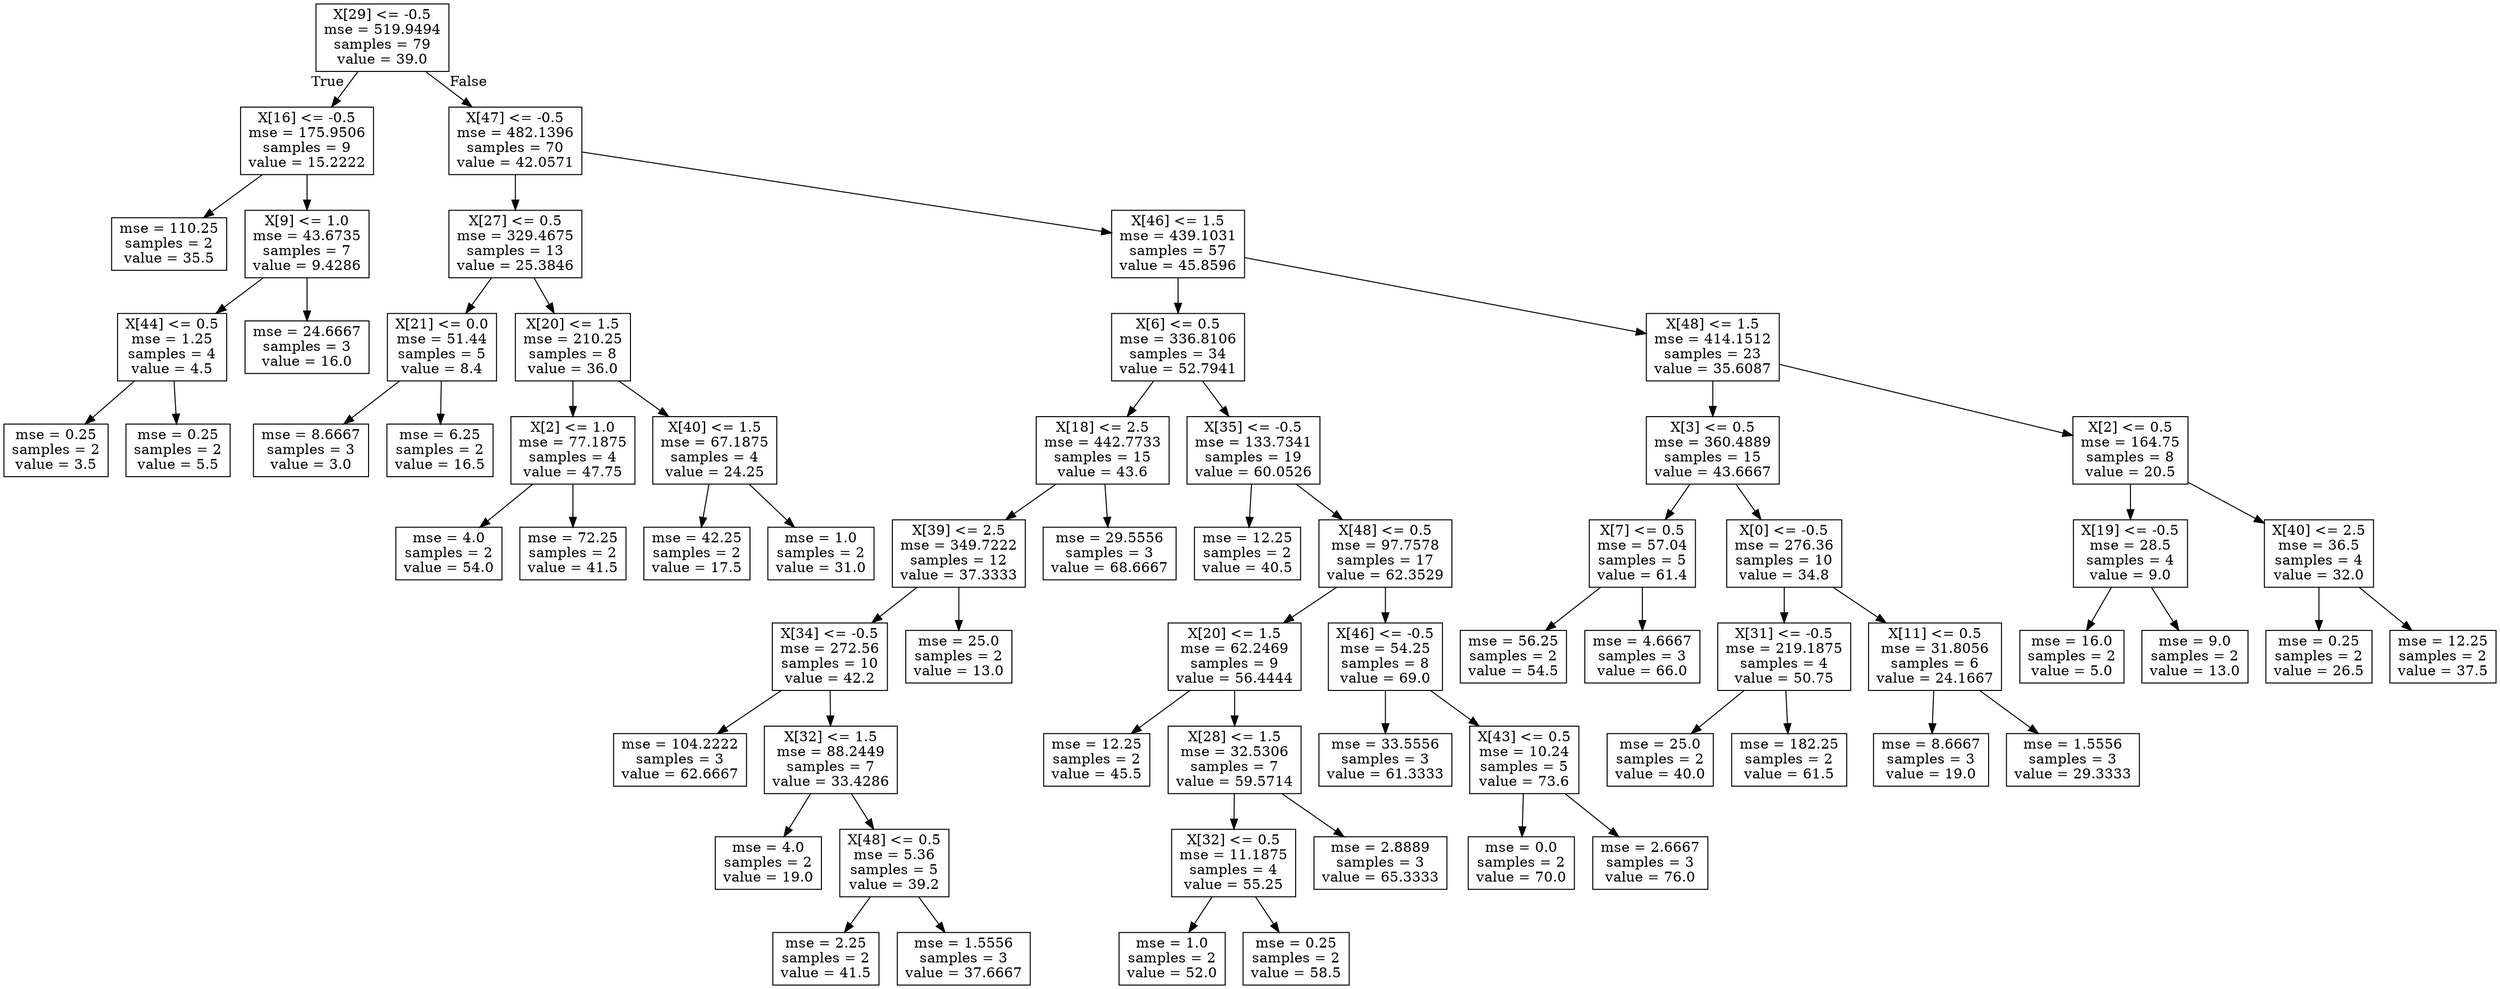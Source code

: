 digraph Tree {
node [shape=box] ;
0 [label="X[29] <= -0.5\nmse = 519.9494\nsamples = 79\nvalue = 39.0"] ;
1 [label="X[16] <= -0.5\nmse = 175.9506\nsamples = 9\nvalue = 15.2222"] ;
0 -> 1 [labeldistance=2.5, labelangle=45, headlabel="True"] ;
2 [label="mse = 110.25\nsamples = 2\nvalue = 35.5"] ;
1 -> 2 ;
3 [label="X[9] <= 1.0\nmse = 43.6735\nsamples = 7\nvalue = 9.4286"] ;
1 -> 3 ;
4 [label="X[44] <= 0.5\nmse = 1.25\nsamples = 4\nvalue = 4.5"] ;
3 -> 4 ;
5 [label="mse = 0.25\nsamples = 2\nvalue = 3.5"] ;
4 -> 5 ;
6 [label="mse = 0.25\nsamples = 2\nvalue = 5.5"] ;
4 -> 6 ;
7 [label="mse = 24.6667\nsamples = 3\nvalue = 16.0"] ;
3 -> 7 ;
8 [label="X[47] <= -0.5\nmse = 482.1396\nsamples = 70\nvalue = 42.0571"] ;
0 -> 8 [labeldistance=2.5, labelangle=-45, headlabel="False"] ;
9 [label="X[27] <= 0.5\nmse = 329.4675\nsamples = 13\nvalue = 25.3846"] ;
8 -> 9 ;
10 [label="X[21] <= 0.0\nmse = 51.44\nsamples = 5\nvalue = 8.4"] ;
9 -> 10 ;
11 [label="mse = 8.6667\nsamples = 3\nvalue = 3.0"] ;
10 -> 11 ;
12 [label="mse = 6.25\nsamples = 2\nvalue = 16.5"] ;
10 -> 12 ;
13 [label="X[20] <= 1.5\nmse = 210.25\nsamples = 8\nvalue = 36.0"] ;
9 -> 13 ;
14 [label="X[2] <= 1.0\nmse = 77.1875\nsamples = 4\nvalue = 47.75"] ;
13 -> 14 ;
15 [label="mse = 4.0\nsamples = 2\nvalue = 54.0"] ;
14 -> 15 ;
16 [label="mse = 72.25\nsamples = 2\nvalue = 41.5"] ;
14 -> 16 ;
17 [label="X[40] <= 1.5\nmse = 67.1875\nsamples = 4\nvalue = 24.25"] ;
13 -> 17 ;
18 [label="mse = 42.25\nsamples = 2\nvalue = 17.5"] ;
17 -> 18 ;
19 [label="mse = 1.0\nsamples = 2\nvalue = 31.0"] ;
17 -> 19 ;
20 [label="X[46] <= 1.5\nmse = 439.1031\nsamples = 57\nvalue = 45.8596"] ;
8 -> 20 ;
21 [label="X[6] <= 0.5\nmse = 336.8106\nsamples = 34\nvalue = 52.7941"] ;
20 -> 21 ;
22 [label="X[18] <= 2.5\nmse = 442.7733\nsamples = 15\nvalue = 43.6"] ;
21 -> 22 ;
23 [label="X[39] <= 2.5\nmse = 349.7222\nsamples = 12\nvalue = 37.3333"] ;
22 -> 23 ;
24 [label="X[34] <= -0.5\nmse = 272.56\nsamples = 10\nvalue = 42.2"] ;
23 -> 24 ;
25 [label="mse = 104.2222\nsamples = 3\nvalue = 62.6667"] ;
24 -> 25 ;
26 [label="X[32] <= 1.5\nmse = 88.2449\nsamples = 7\nvalue = 33.4286"] ;
24 -> 26 ;
27 [label="mse = 4.0\nsamples = 2\nvalue = 19.0"] ;
26 -> 27 ;
28 [label="X[48] <= 0.5\nmse = 5.36\nsamples = 5\nvalue = 39.2"] ;
26 -> 28 ;
29 [label="mse = 2.25\nsamples = 2\nvalue = 41.5"] ;
28 -> 29 ;
30 [label="mse = 1.5556\nsamples = 3\nvalue = 37.6667"] ;
28 -> 30 ;
31 [label="mse = 25.0\nsamples = 2\nvalue = 13.0"] ;
23 -> 31 ;
32 [label="mse = 29.5556\nsamples = 3\nvalue = 68.6667"] ;
22 -> 32 ;
33 [label="X[35] <= -0.5\nmse = 133.7341\nsamples = 19\nvalue = 60.0526"] ;
21 -> 33 ;
34 [label="mse = 12.25\nsamples = 2\nvalue = 40.5"] ;
33 -> 34 ;
35 [label="X[48] <= 0.5\nmse = 97.7578\nsamples = 17\nvalue = 62.3529"] ;
33 -> 35 ;
36 [label="X[20] <= 1.5\nmse = 62.2469\nsamples = 9\nvalue = 56.4444"] ;
35 -> 36 ;
37 [label="mse = 12.25\nsamples = 2\nvalue = 45.5"] ;
36 -> 37 ;
38 [label="X[28] <= 1.5\nmse = 32.5306\nsamples = 7\nvalue = 59.5714"] ;
36 -> 38 ;
39 [label="X[32] <= 0.5\nmse = 11.1875\nsamples = 4\nvalue = 55.25"] ;
38 -> 39 ;
40 [label="mse = 1.0\nsamples = 2\nvalue = 52.0"] ;
39 -> 40 ;
41 [label="mse = 0.25\nsamples = 2\nvalue = 58.5"] ;
39 -> 41 ;
42 [label="mse = 2.8889\nsamples = 3\nvalue = 65.3333"] ;
38 -> 42 ;
43 [label="X[46] <= -0.5\nmse = 54.25\nsamples = 8\nvalue = 69.0"] ;
35 -> 43 ;
44 [label="mse = 33.5556\nsamples = 3\nvalue = 61.3333"] ;
43 -> 44 ;
45 [label="X[43] <= 0.5\nmse = 10.24\nsamples = 5\nvalue = 73.6"] ;
43 -> 45 ;
46 [label="mse = 0.0\nsamples = 2\nvalue = 70.0"] ;
45 -> 46 ;
47 [label="mse = 2.6667\nsamples = 3\nvalue = 76.0"] ;
45 -> 47 ;
48 [label="X[48] <= 1.5\nmse = 414.1512\nsamples = 23\nvalue = 35.6087"] ;
20 -> 48 ;
49 [label="X[3] <= 0.5\nmse = 360.4889\nsamples = 15\nvalue = 43.6667"] ;
48 -> 49 ;
50 [label="X[7] <= 0.5\nmse = 57.04\nsamples = 5\nvalue = 61.4"] ;
49 -> 50 ;
51 [label="mse = 56.25\nsamples = 2\nvalue = 54.5"] ;
50 -> 51 ;
52 [label="mse = 4.6667\nsamples = 3\nvalue = 66.0"] ;
50 -> 52 ;
53 [label="X[0] <= -0.5\nmse = 276.36\nsamples = 10\nvalue = 34.8"] ;
49 -> 53 ;
54 [label="X[31] <= -0.5\nmse = 219.1875\nsamples = 4\nvalue = 50.75"] ;
53 -> 54 ;
55 [label="mse = 25.0\nsamples = 2\nvalue = 40.0"] ;
54 -> 55 ;
56 [label="mse = 182.25\nsamples = 2\nvalue = 61.5"] ;
54 -> 56 ;
57 [label="X[11] <= 0.5\nmse = 31.8056\nsamples = 6\nvalue = 24.1667"] ;
53 -> 57 ;
58 [label="mse = 8.6667\nsamples = 3\nvalue = 19.0"] ;
57 -> 58 ;
59 [label="mse = 1.5556\nsamples = 3\nvalue = 29.3333"] ;
57 -> 59 ;
60 [label="X[2] <= 0.5\nmse = 164.75\nsamples = 8\nvalue = 20.5"] ;
48 -> 60 ;
61 [label="X[19] <= -0.5\nmse = 28.5\nsamples = 4\nvalue = 9.0"] ;
60 -> 61 ;
62 [label="mse = 16.0\nsamples = 2\nvalue = 5.0"] ;
61 -> 62 ;
63 [label="mse = 9.0\nsamples = 2\nvalue = 13.0"] ;
61 -> 63 ;
64 [label="X[40] <= 2.5\nmse = 36.5\nsamples = 4\nvalue = 32.0"] ;
60 -> 64 ;
65 [label="mse = 0.25\nsamples = 2\nvalue = 26.5"] ;
64 -> 65 ;
66 [label="mse = 12.25\nsamples = 2\nvalue = 37.5"] ;
64 -> 66 ;
}